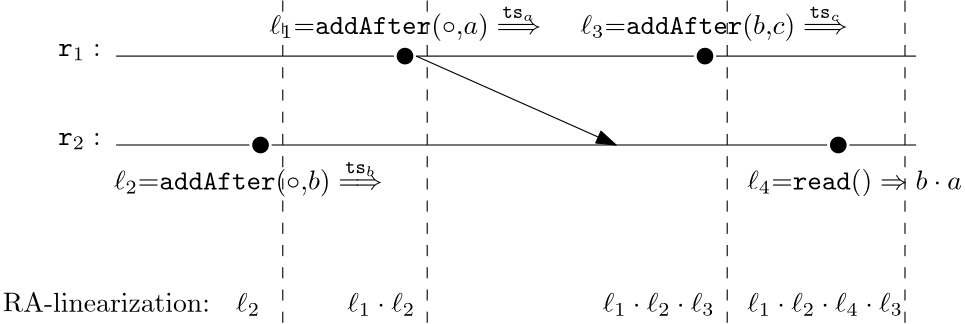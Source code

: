 <?xml version="1.0"?>
<!DOCTYPE ipe SYSTEM "ipe.dtd">
<ipe version="70107" creator="Ipe 7.1.7">
<info created="D:20151003110714" modified="D:20180627123622"/>
<preamble>\usepackage[version=0.96]{pgf}
\usepackage{tikz}
\usetikzlibrary{arrows,shapes,snakes,automata,backgrounds,petri}
\usepackage[latin1]{inputenc}
\usepackage{verbatim}</preamble>
<ipestyle name="basic">
<symbol name="arrow/arc(spx)">
<path stroke="sym-stroke" fill="sym-stroke" pen="sym-pen">
0 0 m
-1 0.333 l
-1 -0.333 l
h
</path>
</symbol>
<symbol name="arrow/farc(spx)">
<path stroke="sym-stroke" fill="white" pen="sym-pen">
0 0 m
-1 0.333 l
-1 -0.333 l
h
</path>
</symbol>
<symbol name="arrow/ptarc(spx)">
<path stroke="sym-stroke" fill="sym-stroke" pen="sym-pen">
0 0 m
-1 0.333 l
-0.8 0 l
-1 -0.333 l
h
</path>
</symbol>
<symbol name="arrow/fptarc(spx)">
<path stroke="sym-stroke" fill="white" pen="sym-pen">
0 0 m
-1 0.333 l
-0.8 0 l
-1 -0.333 l
h
</path>
</symbol>
<symbol name="mark/circle(sx)" transformations="translations">
<path fill="sym-stroke">
0.6 0 0 0.6 0 0 e
0.4 0 0 0.4 0 0 e
</path>
</symbol>
<symbol name="mark/disk(sx)" transformations="translations">
<path fill="sym-stroke">
0.6 0 0 0.6 0 0 e
</path>
</symbol>
<symbol name="mark/fdisk(sfx)" transformations="translations">
<group>
<path fill="sym-fill">
0.5 0 0 0.5 0 0 e
</path>
<path fill="sym-stroke" fillrule="eofill">
0.6 0 0 0.6 0 0 e
0.4 0 0 0.4 0 0 e
</path>
</group>
</symbol>
<symbol name="mark/box(sx)" transformations="translations">
<path fill="sym-stroke" fillrule="eofill">
-0.6 -0.6 m
0.6 -0.6 l
0.6 0.6 l
-0.6 0.6 l
h
-0.4 -0.4 m
0.4 -0.4 l
0.4 0.4 l
-0.4 0.4 l
h
</path>
</symbol>
<symbol name="mark/square(sx)" transformations="translations">
<path fill="sym-stroke">
-0.6 -0.6 m
0.6 -0.6 l
0.6 0.6 l
-0.6 0.6 l
h
</path>
</symbol>
<symbol name="mark/fsquare(sfx)" transformations="translations">
<group>
<path fill="sym-fill">
-0.5 -0.5 m
0.5 -0.5 l
0.5 0.5 l
-0.5 0.5 l
h
</path>
<path fill="sym-stroke" fillrule="eofill">
-0.6 -0.6 m
0.6 -0.6 l
0.6 0.6 l
-0.6 0.6 l
h
-0.4 -0.4 m
0.4 -0.4 l
0.4 0.4 l
-0.4 0.4 l
h
</path>
</group>
</symbol>
<symbol name="mark/cross(sx)" transformations="translations">
<group>
<path fill="sym-stroke">
-0.43 -0.57 m
0.57 0.43 l
0.43 0.57 l
-0.57 -0.43 l
h
</path>
<path fill="sym-stroke">
-0.43 0.57 m
0.57 -0.43 l
0.43 -0.57 l
-0.57 0.43 l
h
</path>
</group>
</symbol>
<symbol name="arrow/fnormal(spx)">
<path stroke="sym-stroke" fill="white" pen="sym-pen">
0 0 m
-1 0.333 l
-1 -0.333 l
h
</path>
</symbol>
<symbol name="arrow/pointed(spx)">
<path stroke="sym-stroke" fill="sym-stroke" pen="sym-pen">
0 0 m
-1 0.333 l
-0.8 0 l
-1 -0.333 l
h
</path>
</symbol>
<symbol name="arrow/fpointed(spx)">
<path stroke="sym-stroke" fill="white" pen="sym-pen">
0 0 m
-1 0.333 l
-0.8 0 l
-1 -0.333 l
h
</path>
</symbol>
<symbol name="arrow/linear(spx)">
<path stroke="sym-stroke" pen="sym-pen">
-1 0.333 m
0 0 l
-1 -0.333 l
</path>
</symbol>
<symbol name="arrow/fdouble(spx)">
<path stroke="sym-stroke" fill="white" pen="sym-pen">
0 0 m
-1 0.333 l
-1 -0.333 l
h
-1 0 m
-2 0.333 l
-2 -0.333 l
h
</path>
</symbol>
<symbol name="arrow/double(spx)">
<path stroke="sym-stroke" fill="sym-stroke" pen="sym-pen">
0 0 m
-1 0.333 l
-1 -0.333 l
h
-1 0 m
-2 0.333 l
-2 -0.333 l
h
</path>
</symbol>
<pen name="heavier" value="0.8"/>
<pen name="fat" value="1.2"/>
<pen name="ultrafat" value="2"/>
<symbolsize name="large" value="5"/>
<symbolsize name="small" value="2"/>
<symbolsize name="tiny" value="1.1"/>
<arrowsize name="large" value="10"/>
<arrowsize name="small" value="5"/>
<arrowsize name="tiny" value="3"/>
<color name="red" value="1 0 0"/>
<color name="green" value="0 1 0"/>
<color name="blue" value="0 0 1"/>
<color name="yellow" value="1 1 0"/>
<color name="orange" value="1 0.647 0"/>
<color name="gold" value="1 0.843 0"/>
<color name="purple" value="0.627 0.125 0.941"/>
<color name="gray" value="0.745"/>
<color name="brown" value="0.647 0.165 0.165"/>
<color name="navy" value="0 0 0.502"/>
<color name="pink" value="1 0.753 0.796"/>
<color name="seagreen" value="0.18 0.545 0.341"/>
<color name="turquoise" value="0.251 0.878 0.816"/>
<color name="violet" value="0.933 0.51 0.933"/>
<color name="darkblue" value="0 0 0.545"/>
<color name="darkcyan" value="0 0.545 0.545"/>
<color name="darkgray" value="0.663"/>
<color name="darkgreen" value="0 0.392 0"/>
<color name="darkmagenta" value="0.545 0 0.545"/>
<color name="darkorange" value="1 0.549 0"/>
<color name="darkred" value="0.545 0 0"/>
<color name="lightblue" value="0.678 0.847 0.902"/>
<color name="lightcyan" value="0.878 1 1"/>
<color name="lightgray" value="0.827"/>
<color name="lightgreen" value="0.565 0.933 0.565"/>
<color name="lightyellow" value="1 1 0.878"/>
<dashstyle name="dashed" value="[4] 0"/>
<dashstyle name="dotted" value="[1 3] 0"/>
<dashstyle name="dash dotted" value="[4 2 1 2] 0"/>
<dashstyle name="dash dot dotted" value="[4 2 1 2 1 2] 0"/>
<textsize name="large" value="\large"/>
<textsize name="small" value="\small"/>
<textsize name="tiny" value="\tiny"/>
<textsize name="Large" value="\Large"/>
<textsize name="LARGE" value="\LARGE"/>
<textsize name="huge" value="\huge"/>
<textsize name="Huge" value="\Huge"/>
<textsize name="footnote" value="\footnotesize"/>
<textstyle name="center" begin="\begin{center}" end="\end{center}"/>
<textstyle name="itemize" begin="\begin{itemize}" end="\end{itemize}"/>
<textstyle name="item" begin="\begin{itemize}\item{}" end="\end{itemize}"/>
<gridsize name="4 pts" value="4"/>
<gridsize name="8 pts (~3 mm)" value="8"/>
<gridsize name="16 pts (~6 mm)" value="16"/>
<gridsize name="32 pts (~12 mm)" value="32"/>
<gridsize name="10 pts (~3.5 mm)" value="10"/>
<gridsize name="20 pts (~7 mm)" value="20"/>
<gridsize name="14 pts (~5 mm)" value="14"/>
<gridsize name="28 pts (~10 mm)" value="28"/>
<gridsize name="56 pts (~20 mm)" value="56"/>
<anglesize name="90 deg" value="90"/>
<anglesize name="60 deg" value="60"/>
<anglesize name="45 deg" value="45"/>
<anglesize name="30 deg" value="30"/>
<anglesize name="22.5 deg" value="22.5"/>
<tiling name="falling" angle="-60" step="4" width="1"/>
<tiling name="rising" angle="30" step="4" width="1"/>
</ipestyle>
<page>
<layer name="alpha"/>
<view layers="alpha" active="alpha"/>
<text layer="alpha" matrix="1 0 0 1 -28.795 -196" transformations="translations" pos="64 436" stroke="black" type="label" width="15.234" height="4.294" depth="1.49" valign="baseline">$\ensuremath{\mathtt{r}}_1:$</text>
<text matrix="1 0 0 1 -28.795 -228" transformations="translations" pos="64 436" stroke="black" type="label" width="15.234" height="4.294" depth="1.49" valign="baseline">$\ensuremath{\mathtt{r}}_2:$</text>
<text matrix="1 0 0 1 -8.795 -244" transformations="translations" pos="64 436" stroke="black" type="label" width="96.803" height="10.677" depth="2.49" valign="baseline">$\ensuremath{\ell}_2$=${\tt addAfter}(\circ$,$b)\stackrel{ \ensuremath{\mathtt{ts}}_b }{\Longrightarrow}$</text>
<use matrix="1 0 0 1 -124 -36" name="mark/disk(sx)" pos="232 244" size="large" stroke="black"/>
<use matrix="1 0 0 1 -72 -4" name="mark/disk(sx)" pos="232 244" size="large" stroke="black"/>
<path matrix="1 0 0 1 44 0" stroke="black" arrow="normal/normal">
120 240 m
192 208 l
</path>
<use matrix="1 0 0 1 36 -4" name="mark/disk(sx)" pos="232 244" size="large" stroke="black"/>
<use matrix="1 0 0 1 84 -36" name="mark/disk(sx)" pos="232 244" size="large" stroke="black"/>
<text matrix="1 0 0 1 219.205 -244" transformations="translations" pos="64 436" stroke="black" type="label" width="77.274" height="7.473" depth="2.49" valign="baseline">$\ensuremath{\ell}_4$=${\tt read}()\Rightarrow b \cdot  a$</text>
<path stroke="black">
56 208 m
104 208 l
</path>
<path stroke="black">
112 208 m
312 208 l
</path>
<path stroke="black">
56 240 m
156 240 l
</path>
<path stroke="black">
164 240 m
264 240 l
</path>
<path stroke="black">
272 240 m
344 240 l
</path>
<path stroke="black">
320 208 m
344 208 l
</path>
<text matrix="1 0 0 1 35.205 -288" transformations="translations" pos="64 436" stroke="black" type="label" width="8.62" height="6.923" depth="1.49" valign="baseline">$\ensuremath{\ell}_2$</text>
<path matrix="1 0 0 1 -4 0" stroke="black" dash="dashed">
120 260 m
120 144 l
</path>
<path matrix="1 0 0 1 48 0" stroke="black" dash="dashed">
120 260 m
120 144 l
</path>
<text matrix="1 0 0 1 75.205 -288" transformations="translations" pos="64 436" stroke="black" type="label" width="24.436" height="6.923" depth="1.49" valign="baseline">$\ensuremath{\ell}_1 \cdot \ensuremath{\ell}_2$</text>
<text matrix="1 0 0 1 47.205 -188" transformations="translations" pos="64 436" stroke="black" type="label" width="97.794" height="10.616" depth="2.49" valign="baseline">$\ensuremath{\ell}_1$=${\tt addAfter}(\circ$,$a)\stackrel{ \ensuremath{\mathtt{ts}}_a }{\Longrightarrow}$</text>
<text matrix="1 0 0 1 159.205 -188" transformations="translations" pos="64 436" stroke="black" type="label" width="96.133" height="10.616" depth="2.49" valign="baseline">$\ensuremath{\ell}_3$=${\tt addAfter}(b$,$c)\stackrel{ \ensuremath{\mathtt{ts}}_c }{\Longrightarrow}$</text>
<path matrix="1 0 0 1 156 0" stroke="black" dash="dashed">
120 260 m
120 144 l
</path>
<text matrix="1 0 0 1 167.205 -288" transformations="translations" pos="64 436" stroke="black" type="label" width="40.252" height="6.923" depth="1.49" valign="baseline">$\ensuremath{\ell}_1 \cdot \ensuremath{\ell}_2 \cdot \ensuremath{\ell}_3$</text>
<text matrix="1 0 0 1 219.205 -288" transformations="translations" pos="64 436" stroke="black" type="label" width="56.067" height="6.923" depth="1.49" valign="baseline">$\ensuremath{\ell}_1 \cdot \ensuremath{\ell}_2 \cdot \ensuremath{\ell}_4 \cdot \ensuremath{\ell}_3$</text>
<path matrix="1 0 0 1 220 0" stroke="black" dash="dashed">
120 260 m
120 144 l
</path>
<text matrix="1 0 0 1 -48.795 -288" transformations="translations" pos="64 436" stroke="black" type="label" width="79.037" height="6.918" depth="0" valign="baseline">RA-linearization: </text>
</page>
</ipe>
